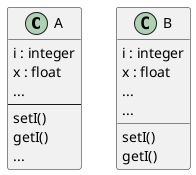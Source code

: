 {
  "sha1": "87df5rlh4fjiilyvw5va5pcoine64co",
  "insertion": {
    "when": "2024-05-30T20:48:21.358Z",
    "user": "plantuml@gmail.com"
  }
}
@startuml
class A {
 i : integer
 x : float
 ...
 --
 setI()
 getI()
 ...
}

class B {
 i : integer
 x : float
 ...
 setI()
 getI()
 ...
}

@enduml
